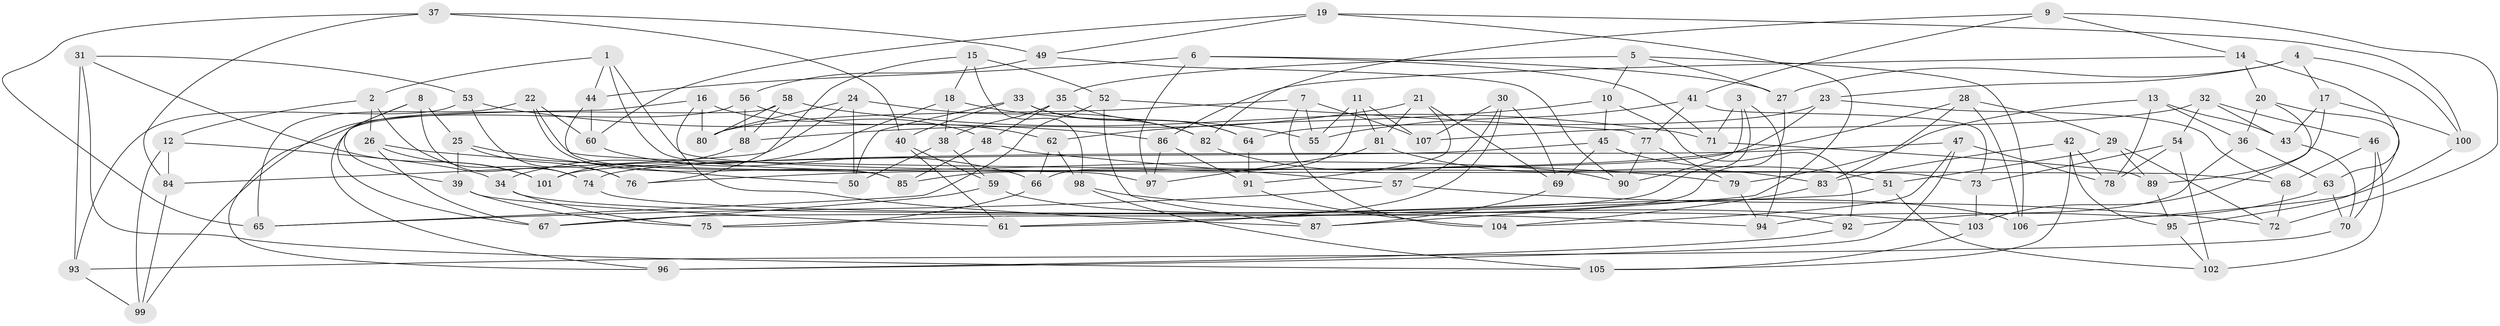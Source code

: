 // coarse degree distribution, {6: 0.3783783783783784, 5: 0.06756756756756757, 3: 0.04054054054054054, 4: 0.5135135135135135}
// Generated by graph-tools (version 1.1) at 2025/52/02/27/25 19:52:35]
// undirected, 107 vertices, 214 edges
graph export_dot {
graph [start="1"]
  node [color=gray90,style=filled];
  1;
  2;
  3;
  4;
  5;
  6;
  7;
  8;
  9;
  10;
  11;
  12;
  13;
  14;
  15;
  16;
  17;
  18;
  19;
  20;
  21;
  22;
  23;
  24;
  25;
  26;
  27;
  28;
  29;
  30;
  31;
  32;
  33;
  34;
  35;
  36;
  37;
  38;
  39;
  40;
  41;
  42;
  43;
  44;
  45;
  46;
  47;
  48;
  49;
  50;
  51;
  52;
  53;
  54;
  55;
  56;
  57;
  58;
  59;
  60;
  61;
  62;
  63;
  64;
  65;
  66;
  67;
  68;
  69;
  70;
  71;
  72;
  73;
  74;
  75;
  76;
  77;
  78;
  79;
  80;
  81;
  82;
  83;
  84;
  85;
  86;
  87;
  88;
  89;
  90;
  91;
  92;
  93;
  94;
  95;
  96;
  97;
  98;
  99;
  100;
  101;
  102;
  103;
  104;
  105;
  106;
  107;
  1 -- 73;
  1 -- 97;
  1 -- 2;
  1 -- 44;
  2 -- 74;
  2 -- 12;
  2 -- 26;
  3 -- 94;
  3 -- 90;
  3 -- 67;
  3 -- 71;
  4 -- 23;
  4 -- 17;
  4 -- 27;
  4 -- 100;
  5 -- 35;
  5 -- 27;
  5 -- 10;
  5 -- 106;
  6 -- 44;
  6 -- 97;
  6 -- 71;
  6 -- 27;
  7 -- 55;
  7 -- 80;
  7 -- 104;
  7 -- 107;
  8 -- 39;
  8 -- 96;
  8 -- 25;
  8 -- 74;
  9 -- 72;
  9 -- 14;
  9 -- 41;
  9 -- 82;
  10 -- 92;
  10 -- 62;
  10 -- 45;
  11 -- 81;
  11 -- 55;
  11 -- 66;
  11 -- 107;
  12 -- 99;
  12 -- 84;
  12 -- 34;
  13 -- 79;
  13 -- 36;
  13 -- 43;
  13 -- 78;
  14 -- 63;
  14 -- 86;
  14 -- 20;
  15 -- 18;
  15 -- 76;
  15 -- 52;
  15 -- 98;
  16 -- 80;
  16 -- 67;
  16 -- 87;
  16 -- 48;
  17 -- 43;
  17 -- 100;
  17 -- 89;
  18 -- 55;
  18 -- 34;
  18 -- 38;
  19 -- 60;
  19 -- 49;
  19 -- 100;
  19 -- 87;
  20 -- 95;
  20 -- 103;
  20 -- 36;
  21 -- 88;
  21 -- 69;
  21 -- 81;
  21 -- 91;
  22 -- 85;
  22 -- 65;
  22 -- 60;
  22 -- 68;
  23 -- 68;
  23 -- 85;
  23 -- 64;
  24 -- 80;
  24 -- 84;
  24 -- 82;
  24 -- 50;
  25 -- 76;
  25 -- 39;
  25 -- 50;
  26 -- 67;
  26 -- 79;
  26 -- 101;
  27 -- 75;
  28 -- 76;
  28 -- 29;
  28 -- 106;
  28 -- 83;
  29 -- 51;
  29 -- 72;
  29 -- 89;
  30 -- 107;
  30 -- 69;
  30 -- 61;
  30 -- 57;
  31 -- 101;
  31 -- 53;
  31 -- 105;
  31 -- 93;
  32 -- 54;
  32 -- 46;
  32 -- 107;
  32 -- 43;
  33 -- 64;
  33 -- 50;
  33 -- 40;
  33 -- 82;
  34 -- 92;
  34 -- 75;
  35 -- 64;
  35 -- 38;
  35 -- 48;
  36 -- 94;
  36 -- 63;
  37 -- 65;
  37 -- 40;
  37 -- 84;
  37 -- 49;
  38 -- 50;
  38 -- 59;
  39 -- 75;
  39 -- 61;
  40 -- 61;
  40 -- 59;
  41 -- 73;
  41 -- 55;
  41 -- 77;
  42 -- 105;
  42 -- 78;
  42 -- 95;
  42 -- 83;
  43 -- 70;
  44 -- 85;
  44 -- 60;
  45 -- 69;
  45 -- 101;
  45 -- 51;
  46 -- 102;
  46 -- 70;
  46 -- 68;
  47 -- 104;
  47 -- 96;
  47 -- 74;
  47 -- 78;
  48 -- 85;
  48 -- 57;
  49 -- 56;
  49 -- 90;
  51 -- 61;
  51 -- 102;
  52 -- 87;
  52 -- 77;
  52 -- 65;
  53 -- 86;
  53 -- 93;
  53 -- 76;
  54 -- 78;
  54 -- 102;
  54 -- 73;
  56 -- 88;
  56 -- 62;
  56 -- 99;
  57 -- 65;
  57 -- 72;
  58 -- 88;
  58 -- 71;
  58 -- 96;
  58 -- 80;
  59 -- 106;
  59 -- 67;
  60 -- 66;
  62 -- 98;
  62 -- 66;
  63 -- 92;
  63 -- 70;
  64 -- 91;
  66 -- 75;
  68 -- 72;
  69 -- 87;
  70 -- 93;
  71 -- 89;
  73 -- 103;
  74 -- 94;
  77 -- 79;
  77 -- 90;
  79 -- 94;
  81 -- 97;
  81 -- 83;
  82 -- 90;
  83 -- 104;
  84 -- 99;
  86 -- 91;
  86 -- 97;
  88 -- 101;
  89 -- 95;
  91 -- 104;
  92 -- 96;
  93 -- 99;
  95 -- 102;
  98 -- 105;
  98 -- 103;
  100 -- 106;
  103 -- 105;
}
